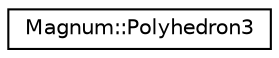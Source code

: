 digraph "圖形化之類別階層"
{
  edge [fontname="Helvetica",fontsize="10",labelfontname="Helvetica",labelfontsize="10"];
  node [fontname="Helvetica",fontsize="10",shape=record];
  rankdir="LR";
  Node1 [label="Magnum::Polyhedron3",height=0.2,width=0.4,color="black", fillcolor="white", style="filled",URL="$class_magnum_1_1_polyhedron3.html"];
}
